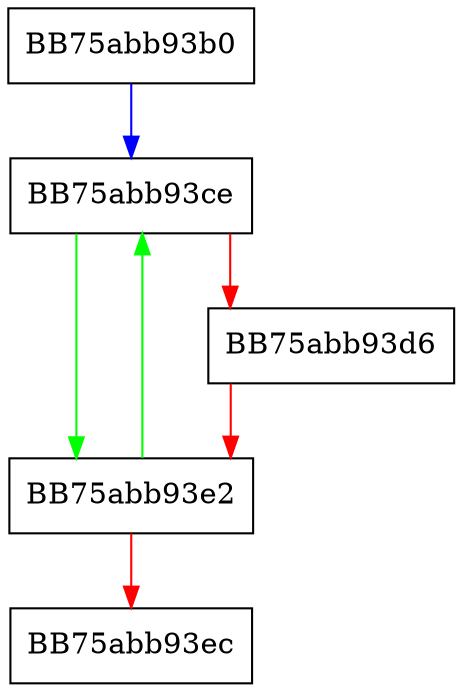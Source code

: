 digraph reset {
  node [shape="box"];
  graph [splines=ortho];
  BB75abb93b0 -> BB75abb93ce [color="blue"];
  BB75abb93ce -> BB75abb93e2 [color="green"];
  BB75abb93ce -> BB75abb93d6 [color="red"];
  BB75abb93d6 -> BB75abb93e2 [color="red"];
  BB75abb93e2 -> BB75abb93ce [color="green"];
  BB75abb93e2 -> BB75abb93ec [color="red"];
}